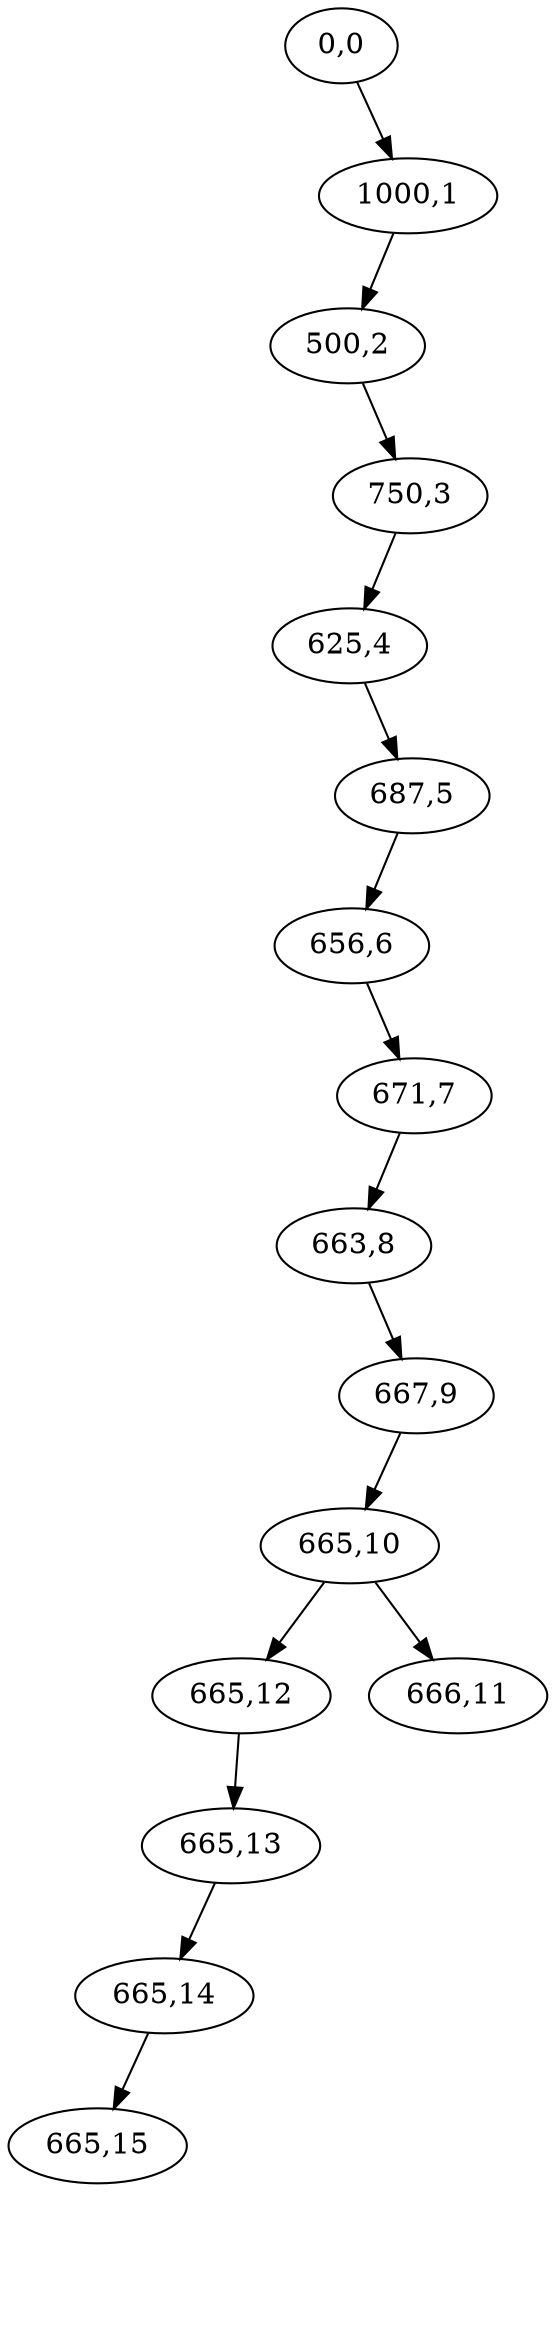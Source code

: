 digraph G{
 0 [label="0,0"]
 0->1[style = invis]
 1 [label = "", width = .1, style = invis]
 0->2
 2 [label="1000,1"]
 2->3
 3 [label="500,2"]
 3->4[style = invis]
 4 [label = "", width = .1, style = invis]
 3->5
 5 [label="750,3"]
 5->6
 6 [label="625,4"]
 6->7[style = invis]
 7 [label = "", width = .1, style = invis]
 6->8
 8 [label="687,5"]
 8->9
 9 [label="656,6"]
 9->10[style = invis]
 10 [label = "", width = .1, style = invis]
 9->11
 11 [label="671,7"]
 11->12
 12 [label="663,8"]
 12->13[style = invis]
 13 [label = "", width = .1, style = invis]
 12->14
 14 [label="667,9"]
 14->15
 15 [label="665,10"]
 15->16
 16 [label="665,12"]
 16->17
 17 [label="665,13"]
 17->18
 18 [label="665,14"]
 18->19
 19 [label="665,15"]
 19->20[style = invis]
 20 [label = "", width = .1, style = invis]
 19->21[style = invis]
 21 [label = "", width = .1, style = invis]
 18->22[style = invis]
 22 [label = "", width = .1, style = invis]
 17->23[style = invis]
 23 [label = "", width = .1, style = invis]
 16->24[style = invis]
 24 [label = "", width = .1, style = invis]
 15->25
 25 [label="666,11"]
 25->26[style = invis]
 26 [label = "", width = .1, style = invis]
 25->27[style = invis]
 27 [label = "", width = .1, style = invis]
 14->28[style = invis]
 28 [label = "", width = .1, style = invis]
 11->29[style = invis]
 29 [label = "", width = .1, style = invis]
 8->30[style = invis]
 30 [label = "", width = .1, style = invis]
 5->31[style = invis]
 31 [label = "", width = .1, style = invis]
 2->32[style = invis]
 32 [label = "", width = .1, style = invis]
}
